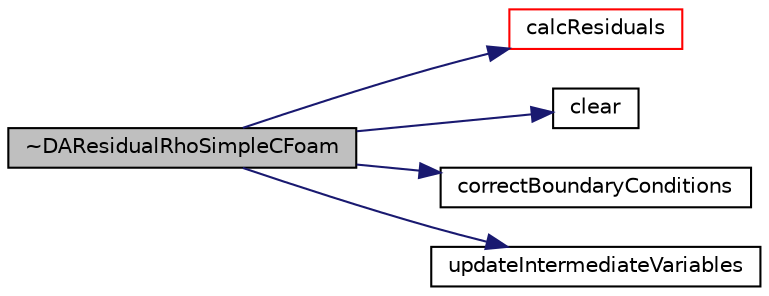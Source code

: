 digraph "~DAResidualRhoSimpleCFoam"
{
  bgcolor="transparent";
  edge [fontname="Helvetica",fontsize="10",labelfontname="Helvetica",labelfontsize="10"];
  node [fontname="Helvetica",fontsize="10",shape=record];
  rankdir="LR";
  Node3 [label="~DAResidualRhoSimpleCFoam",height=0.2,width=0.4,color="black", fillcolor="grey75", style="filled", fontcolor="black"];
  Node3 -> Node4 [color="midnightblue",fontsize="10",style="solid",fontname="Helvetica"];
  Node4 [label="calcResiduals",height=0.2,width=0.4,color="red",URL="$classFoam_1_1DAResidualRhoSimpleCFoam.html#a4b38dbac981107ec6386d78322323535",tooltip="compute residual "];
  Node3 -> Node15 [color="midnightblue",fontsize="10",style="solid",fontname="Helvetica"];
  Node15 [label="clear",height=0.2,width=0.4,color="black",URL="$classFoam_1_1DAResidualRhoSimpleCFoam.html#ac8bb3912a3ce86b15842e79d0b421204",tooltip="clear the members "];
  Node3 -> Node16 [color="midnightblue",fontsize="10",style="solid",fontname="Helvetica"];
  Node16 [label="correctBoundaryConditions",height=0.2,width=0.4,color="black",URL="$classFoam_1_1DAResidualRhoSimpleCFoam.html#acaf6878ef900e593c4b20812f1b567d6",tooltip="update the boundary condition for all the states in the selected solver "];
  Node3 -> Node17 [color="midnightblue",fontsize="10",style="solid",fontname="Helvetica"];
  Node17 [label="updateIntermediateVariables",height=0.2,width=0.4,color="black",URL="$classFoam_1_1DAResidualRhoSimpleCFoam.html#a1de233c7b2a8f92ffe239b5dc36ae2a3",tooltip="update any intermediate variables that are dependent on state variables and are used in calcResiduals..."];
}
